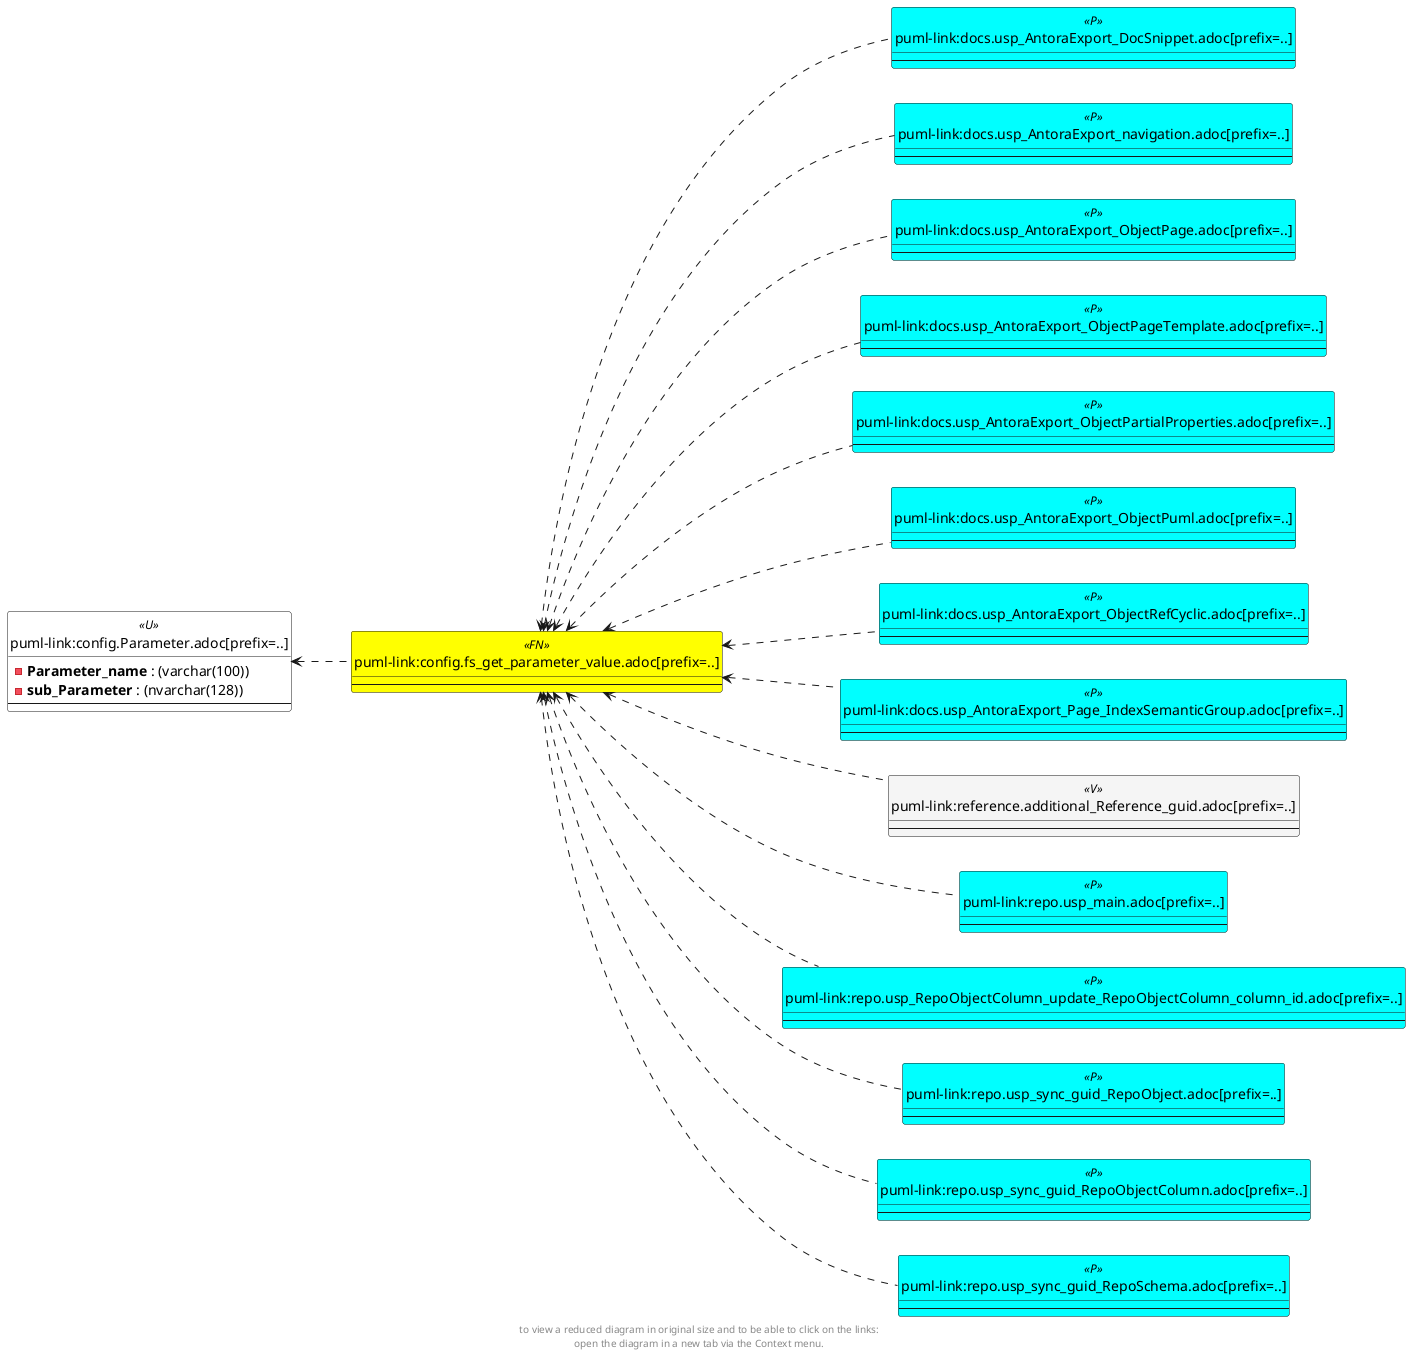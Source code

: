 @startuml
left to right direction
'top to bottom direction
hide circle
'avoide "." issues:
set namespaceSeparator none


skinparam class {
  BackgroundColor White
  BackgroundColor<<FN>> Yellow
  BackgroundColor<<FS>> Yellow
  BackgroundColor<<FT>> LightGray
  BackgroundColor<<IF>> Yellow
  BackgroundColor<<IS>> Yellow
  BackgroundColor<<P>> Aqua
  BackgroundColor<<PC>> Aqua
  BackgroundColor<<SN>> Yellow
  BackgroundColor<<SO>> SlateBlue
  BackgroundColor<<TF>> LightGray
  BackgroundColor<<TR>> Tomato
  BackgroundColor<<U>> White
  BackgroundColor<<V>> WhiteSmoke
  BackgroundColor<<X>> Aqua
}


entity "puml-link:config.fs_get_parameter_value.adoc[prefix=..]" as config.fs_get_parameter_value << FN >> {
  --
}

entity "puml-link:config.Parameter.adoc[prefix=..]" as config.Parameter << U >> {
  - **Parameter_name** : (varchar(100))
  - **sub_Parameter** : (nvarchar(128))
  --
}

entity "puml-link:docs.usp_AntoraExport_DocSnippet.adoc[prefix=..]" as docs.usp_AntoraExport_DocSnippet << P >> {
  --
}

entity "puml-link:docs.usp_AntoraExport_navigation.adoc[prefix=..]" as docs.usp_AntoraExport_navigation << P >> {
  --
}

entity "puml-link:docs.usp_AntoraExport_ObjectPage.adoc[prefix=..]" as docs.usp_AntoraExport_ObjectPage << P >> {
  --
}

entity "puml-link:docs.usp_AntoraExport_ObjectPageTemplate.adoc[prefix=..]" as docs.usp_AntoraExport_ObjectPageTemplate << P >> {
  --
}

entity "puml-link:docs.usp_AntoraExport_ObjectPartialProperties.adoc[prefix=..]" as docs.usp_AntoraExport_ObjectPartialProperties << P >> {
  --
}

entity "puml-link:docs.usp_AntoraExport_ObjectPuml.adoc[prefix=..]" as docs.usp_AntoraExport_ObjectPuml << P >> {
  --
}

entity "puml-link:docs.usp_AntoraExport_ObjectRefCyclic.adoc[prefix=..]" as docs.usp_AntoraExport_ObjectRefCyclic << P >> {
  --
}

entity "puml-link:docs.usp_AntoraExport_Page_IndexSemanticGroup.adoc[prefix=..]" as docs.usp_AntoraExport_Page_IndexSemanticGroup << P >> {
  --
}

entity "puml-link:reference.additional_Reference_guid.adoc[prefix=..]" as reference.additional_Reference_guid << V >> {
  --
}

entity "puml-link:repo.usp_main.adoc[prefix=..]" as repo.usp_main << P >> {
  --
}

entity "puml-link:repo.usp_RepoObjectColumn_update_RepoObjectColumn_column_id.adoc[prefix=..]" as repo.usp_RepoObjectColumn_update_RepoObjectColumn_column_id << P >> {
  --
}

entity "puml-link:repo.usp_sync_guid_RepoObject.adoc[prefix=..]" as repo.usp_sync_guid_RepoObject << P >> {
  --
}

entity "puml-link:repo.usp_sync_guid_RepoObjectColumn.adoc[prefix=..]" as repo.usp_sync_guid_RepoObjectColumn << P >> {
  --
}

entity "puml-link:repo.usp_sync_guid_RepoSchema.adoc[prefix=..]" as repo.usp_sync_guid_RepoSchema << P >> {
  --
}

config.fs_get_parameter_value <.. repo.usp_RepoObjectColumn_update_RepoObjectColumn_column_id
config.fs_get_parameter_value <.. repo.usp_sync_guid_RepoObject
config.fs_get_parameter_value <.. repo.usp_sync_guid_RepoObjectColumn
config.fs_get_parameter_value <.. repo.usp_main
config.fs_get_parameter_value <.. docs.usp_AntoraExport_ObjectPartialProperties
config.fs_get_parameter_value <.. docs.usp_AntoraExport_ObjectPage
config.fs_get_parameter_value <.. docs.usp_AntoraExport_navigation
config.fs_get_parameter_value <.. docs.usp_AntoraExport_ObjectPageTemplate
config.fs_get_parameter_value <.. docs.usp_AntoraExport_ObjectPuml
config.fs_get_parameter_value <.. docs.usp_AntoraExport_Page_IndexSemanticGroup
config.fs_get_parameter_value <.. docs.usp_AntoraExport_DocSnippet
config.fs_get_parameter_value <.. repo.usp_sync_guid_RepoSchema
config.fs_get_parameter_value <.. docs.usp_AntoraExport_ObjectRefCyclic
config.fs_get_parameter_value <.. reference.additional_Reference_guid
config.Parameter <.. config.fs_get_parameter_value
footer
to view a reduced diagram in original size and to be able to click on the links:
open the diagram in a new tab via the Context menu.
end footer

@enduml

